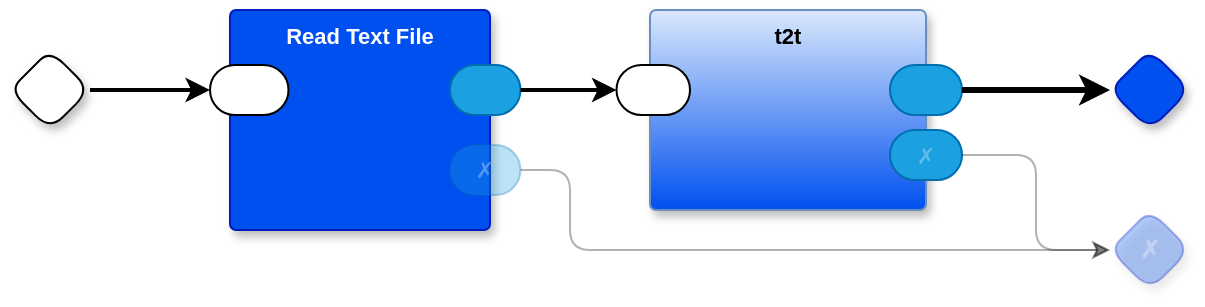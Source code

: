 <mxfile version="24.4.0" type="device" pages="2">
  <diagram id="Rfz-nHKzfFXtIfp8jGCo" name="main">
    <mxGraphModel dx="1069" dy="465" grid="1" gridSize="10" guides="1" tooltips="1" connect="1" arrows="1" fold="1" page="1" pageScale="1" pageWidth="850" pageHeight="1100" math="0" shadow="0">
      <root>
        <mxCell id="0" />
        <mxCell id="1" parent="0" />
        <mxCell id="_-YTuwWALcvk040Sg-yM-1" value="t2t" style="rounded=1;whiteSpace=wrap;html=1;container=1;recursiveResize=0;verticalAlign=top;arcSize=6;fontStyle=1;autosize=0;points=[];absoluteArcSize=1;shadow=1;strokeColor=#6c8ebf;fillColor=#dae8fc;fontFamily=Helvetica;fontSize=11;gradientColor=#0050EF;fontColor=default;" vertex="1" parent="1">
          <mxGeometry x="410" y="120" width="138" height="100" as="geometry">
            <mxRectangle x="-98" y="-1230" width="99" height="26" as="alternateBounds" />
          </mxGeometry>
        </mxCell>
        <mxCell id="_-YTuwWALcvk040Sg-yM-2" value="" style="rounded=1;whiteSpace=wrap;html=1;sketch=0;points=[[0,0.5,0,0,0],[1,0.5,0,0,0]];arcSize=50;fontFamily=Helvetica;fontSize=11;fontColor=default;" vertex="1" parent="_-YTuwWALcvk040Sg-yM-1">
          <mxGeometry x="-16.75" y="27.5" width="36.75" height="25" as="geometry" />
        </mxCell>
        <mxCell id="_-YTuwWALcvk040Sg-yM-3" value="" style="rounded=1;whiteSpace=wrap;html=1;sketch=0;points=[[0,0.5,0,0,0],[1,0.5,0,0,0]];fillColor=#1ba1e2;fontColor=#ffffff;strokeColor=#006EAF;arcSize=50;fontFamily=Helvetica;fontSize=11;" vertex="1" parent="_-YTuwWALcvk040Sg-yM-1">
          <mxGeometry x="120" y="27.5" width="36" height="25" as="geometry" />
        </mxCell>
        <mxCell id="_-YTuwWALcvk040Sg-yM-4" value="✗" style="rounded=1;whiteSpace=wrap;html=1;sketch=0;points=[[0,0.5,0,0,0],[1,0.5,0,0,0]];fillColor=#1ba1e2;fontColor=#ffffff;strokeColor=#006EAF;arcSize=50;fontFamily=Helvetica;fontSize=11;textOpacity=30;" vertex="1" parent="_-YTuwWALcvk040Sg-yM-1">
          <mxGeometry x="120" y="60" width="36" height="25" as="geometry" />
        </mxCell>
        <mxCell id="_-YTuwWALcvk040Sg-yM-5" value="" style="rhombus;whiteSpace=wrap;html=1;rounded=1;fontStyle=1;glass=0;sketch=0;fontSize=12;points=[[0,0.5,0,0,0],[0.5,0,0,0,0],[0.5,1,0,0,0],[1,0.5,0,0,0]];shadow=1;fontFamily=Helvetica;fontColor=default;" vertex="1" parent="1">
          <mxGeometry x="90" y="140" width="40" height="40" as="geometry" />
        </mxCell>
        <mxCell id="_-YTuwWALcvk040Sg-yM-6" value="" style="rhombus;whiteSpace=wrap;html=1;rounded=1;fontStyle=1;glass=0;sketch=0;fontSize=12;points=[[0,0.5,0,0,0],[0.5,0,0,0,0],[0.5,1,0,0,0],[1,0.5,0,0,0]];shadow=1;fillColor=#0050ef;fontColor=#ffffff;strokeColor=#001DBC;fontFamily=Helvetica;" vertex="1" parent="1">
          <mxGeometry x="640" y="140" width="40" height="40" as="geometry" />
        </mxCell>
        <mxCell id="_-YTuwWALcvk040Sg-yM-7" value="✗" style="rhombus;whiteSpace=wrap;html=1;rounded=1;fillColor=#0050ef;fontColor=#ffffff;strokeColor=#001DBC;fontStyle=1;glass=0;sketch=0;fontSize=12;points=[[0,0.5,0,0,0],[0.5,0,0,0,0],[0.5,1,0,0,0],[1,0.5,0,0,0]];shadow=1;opacity=30;textOpacity=30;" vertex="1" parent="1">
          <mxGeometry x="640" y="220" width="40" height="40" as="geometry" />
        </mxCell>
        <mxCell id="_-YTuwWALcvk040Sg-yM-8" style="edgeStyle=orthogonalEdgeStyle;rounded=0;orthogonalLoop=1;jettySize=auto;html=1;exitX=1;exitY=0.5;exitDx=0;exitDy=0;exitPerimeter=0;strokeWidth=3;" edge="1" parent="1" source="_-YTuwWALcvk040Sg-yM-3" target="_-YTuwWALcvk040Sg-yM-6">
          <mxGeometry relative="1" as="geometry" />
        </mxCell>
        <mxCell id="_-YTuwWALcvk040Sg-yM-9" style="edgeStyle=orthogonalEdgeStyle;rounded=1;orthogonalLoop=1;jettySize=auto;html=1;exitX=1;exitY=0.5;exitDx=0;exitDy=0;exitPerimeter=0;entryX=0;entryY=0.5;entryDx=0;entryDy=0;entryPerimeter=0;curved=0;opacity=30;" edge="1" parent="1" source="_-YTuwWALcvk040Sg-yM-4" target="_-YTuwWALcvk040Sg-yM-7">
          <mxGeometry relative="1" as="geometry" />
        </mxCell>
        <mxCell id="VGZLOjveox1qzQNJpgzl-1" value="Read Text File" style="rounded=1;whiteSpace=wrap;html=1;sketch=0;container=1;recursiveResize=0;verticalAlign=top;arcSize=6;fontStyle=1;autosize=0;points=[];absoluteArcSize=1;shadow=1;strokeColor=#001DBC;fillColor=#0050ef;fontColor=#ffffff;fontFamily=Helvetica;fontSize=11;" vertex="1" parent="1">
          <mxGeometry x="200" y="120" width="130" height="110" as="geometry">
            <mxRectangle x="-98" y="-1230" width="99" height="26" as="alternateBounds" />
          </mxGeometry>
        </mxCell>
        <mxCell id="VGZLOjveox1qzQNJpgzl-2" value="" style="rounded=1;whiteSpace=wrap;html=1;sketch=0;points=[[0,0.5,0,0,0],[1,0.5,0,0,0]];arcSize=50;fontFamily=Helvetica;fontSize=11;fontColor=default;" vertex="1" parent="VGZLOjveox1qzQNJpgzl-1">
          <mxGeometry x="-10" y="27.5" width="39.25" height="25" as="geometry" />
        </mxCell>
        <mxCell id="VGZLOjveox1qzQNJpgzl-3" value="" style="rounded=1;whiteSpace=wrap;html=1;sketch=0;points=[[0,0.5,0,0,0],[1,0.5,0,0,0]];fillColor=#1ba1e2;fontColor=#ffffff;strokeColor=#006EAF;arcSize=50;fontFamily=Helvetica;fontSize=11;" vertex="1" parent="VGZLOjveox1qzQNJpgzl-1">
          <mxGeometry x="110" y="27.5" width="35.25" height="25" as="geometry" />
        </mxCell>
        <mxCell id="VGZLOjveox1qzQNJpgzl-4" value="✗" style="rounded=1;whiteSpace=wrap;html=1;sketch=0;points=[[0,0.5,0,0,0],[1,0.5,0,0,0]];fillColor=#1ba1e2;fontColor=#ffffff;strokeColor=#006EAF;arcSize=50;fontFamily=Helvetica;fontSize=11;textOpacity=30;opacity=30;" vertex="1" parent="VGZLOjveox1qzQNJpgzl-1">
          <mxGeometry x="110" y="67.5" width="35.25" height="25" as="geometry" />
        </mxCell>
        <mxCell id="VGZLOjveox1qzQNJpgzl-5" style="edgeStyle=orthogonalEdgeStyle;rounded=0;orthogonalLoop=1;jettySize=auto;html=1;exitX=1;exitY=0.5;exitDx=0;exitDy=0;exitPerimeter=0;entryX=0;entryY=0.5;entryDx=0;entryDy=0;entryPerimeter=0;strokeWidth=2;" edge="1" parent="1" source="_-YTuwWALcvk040Sg-yM-5" target="VGZLOjveox1qzQNJpgzl-2">
          <mxGeometry relative="1" as="geometry" />
        </mxCell>
        <mxCell id="VGZLOjveox1qzQNJpgzl-6" style="edgeStyle=orthogonalEdgeStyle;rounded=0;orthogonalLoop=1;jettySize=auto;html=1;exitX=1;exitY=0.5;exitDx=0;exitDy=0;exitPerimeter=0;strokeWidth=2;" edge="1" parent="1" source="VGZLOjveox1qzQNJpgzl-3" target="_-YTuwWALcvk040Sg-yM-2">
          <mxGeometry relative="1" as="geometry" />
        </mxCell>
        <mxCell id="VGZLOjveox1qzQNJpgzl-7" style="edgeStyle=orthogonalEdgeStyle;rounded=1;orthogonalLoop=1;jettySize=auto;html=1;exitX=1;exitY=0.5;exitDx=0;exitDy=0;exitPerimeter=0;entryX=0;entryY=0.5;entryDx=0;entryDy=0;entryPerimeter=0;curved=0;opacity=30;" edge="1" parent="1" source="VGZLOjveox1qzQNJpgzl-4" target="_-YTuwWALcvk040Sg-yM-7">
          <mxGeometry relative="1" as="geometry">
            <Array as="points">
              <mxPoint x="370" y="200" />
              <mxPoint x="370" y="240" />
            </Array>
          </mxGeometry>
        </mxCell>
      </root>
    </mxGraphModel>
  </diagram>
  <diagram name="t2t" id="IVkmqNRIPyn7o2C7Jiq4">
    <mxGraphModel dx="1069" dy="465" grid="1" gridSize="10" guides="1" tooltips="1" connect="1" arrows="1" fold="1" page="1" pageScale="1" pageWidth="850" pageHeight="1100" math="0" shadow="0">
      <root>
        <mxCell id="0" />
        <mxCell id="1" parent="0" />
        <mxCell id="CzOqulaSszRgKVcybotP-1" value="Transpile" style="rounded=1;whiteSpace=wrap;sketch=0;container=1;recursiveResize=0;verticalAlign=top;arcSize=6;fontStyle=1;autosize=0;points=[];absoluteArcSize=1;shadow=1;strokeColor=#001DBC;fillColor=#0050ef;fontColor=#ffffff;fontFamily=Helvetica;fontSize=11;" vertex="1" parent="1">
          <mxGeometry x="490" y="50" width="130" height="210" as="geometry">
            <mxRectangle x="-98" y="-1230" width="99" height="26" as="alternateBounds" />
          </mxGeometry>
        </mxCell>
        <mxCell id="CzOqulaSszRgKVcybotP-2" value="ohmfn" style="rounded=1;whiteSpace=wrap;sketch=0;points=[[0,0.5,0,0,0],[1,0.5,0,0,0]];arcSize=50;fontFamily=Helvetica;fontSize=11;fontColor=default;fontStyle=0" vertex="1" parent="CzOqulaSszRgKVcybotP-1">
          <mxGeometry x="-17" y="57.5" width="66" height="25" as="geometry" />
        </mxCell>
        <mxCell id="CzOqulaSszRgKVcybotP-3" value="" style="rounded=1;whiteSpace=wrap;sketch=0;points=[[0,0.5,0,0,0],[1,0.5,0,0,0]];fillColor=#1ba1e2;fontColor=#ffffff;strokeColor=#006EAF;arcSize=50;fontFamily=Helvetica;fontSize=11;" vertex="1" parent="CzOqulaSszRgKVcybotP-1">
          <mxGeometry x="100" y="27.5" width="35.25" height="25" as="geometry" />
        </mxCell>
        <mxCell id="CzOqulaSszRgKVcybotP-4" value="✗" style="rounded=1;whiteSpace=wrap;sketch=0;points=[[0,0.5,0,0,0],[1,0.5,0,0,0]];fillColor=#1ba1e2;fontColor=#ffffff;strokeColor=#006EAF;arcSize=50;fontFamily=Helvetica;fontSize=11;textOpacity=30;" vertex="1" parent="CzOqulaSszRgKVcybotP-1">
          <mxGeometry x="100" y="67.5" width="35.25" height="25" as="geometry" />
        </mxCell>
        <mxCell id="CzOqulaSszRgKVcybotP-5" value="rwrfn" style="rounded=1;whiteSpace=wrap;sketch=0;points=[[0,0.5,0,0,0],[1,0.5,0,0,0]];arcSize=50;fontFamily=Helvetica;fontSize=11;fontColor=default;" vertex="1" parent="CzOqulaSszRgKVcybotP-1">
          <mxGeometry x="-17" y="92.5" width="66" height="25" as="geometry" />
        </mxCell>
        <mxCell id="CzOqulaSszRgKVcybotP-6" value="input" style="rounded=1;whiteSpace=wrap;sketch=0;points=[[0,0.5,0,0,0],[1,0.5,0,0,0]];arcSize=50;fontFamily=Helvetica;fontSize=11;fontColor=default;" vertex="1" parent="CzOqulaSszRgKVcybotP-1">
          <mxGeometry x="-17" y="167.5" width="66" height="25" as="geometry" />
        </mxCell>
        <mxCell id="CzOqulaSszRgKVcybotP-7" value="grammar name" style="rounded=1;whiteSpace=wrap;sketch=0;points=[[0,0.5,0,0,0],[1,0.5,0,0,0]];arcSize=50;fontFamily=Helvetica;fontSize=11;fontColor=default;" vertex="1" parent="CzOqulaSszRgKVcybotP-1">
          <mxGeometry x="-16" y="27.5" width="66" height="25" as="geometry" />
        </mxCell>
        <mxCell id="CzOqulaSszRgKVcybotP-8" value="rwrsupportfn" style="rounded=1;whiteSpace=wrap;sketch=0;points=[[0,0.5,0,0,0],[1,0.5,0,0,0]];arcSize=50;fontFamily=Helvetica;fontSize=11;fontColor=default;" vertex="1" parent="CzOqulaSszRgKVcybotP-1">
          <mxGeometry x="-17" y="127.5" width="66" height="25" as="geometry" />
        </mxCell>
        <mxCell id="CzOqulaSszRgKVcybotP-9" value="" style="edgeStyle=orthogonalEdgeStyle;shape=connector;rounded=1;jumpStyle=arc;orthogonalLoop=1;jettySize=auto;exitX=1;exitY=0.5;exitDx=0;exitDy=0;exitPerimeter=0;entryX=0;entryY=0.5;entryDx=0;entryDy=0;entryPerimeter=0;labelBackgroundColor=default;strokeColor=#666666;strokeWidth=2;fontFamily=Helvetica;fontSize=11;fontColor=default;endArrow=classic;fillColor=#f5f5f5;opacity=90;" edge="1" parent="1" source="CzOqulaSszRgKVcybotP-3" target="CzOqulaSszRgKVcybotP-28">
          <mxGeometry relative="1" as="geometry">
            <mxPoint x="740" y="90" as="targetPoint" />
          </mxGeometry>
        </mxCell>
        <mxCell id="CzOqulaSszRgKVcybotP-10" value="" style="edgeStyle=orthogonalEdgeStyle;shape=connector;rounded=1;jumpStyle=arc;orthogonalLoop=1;jettySize=auto;exitX=1;exitY=0.5;exitDx=0;exitDy=0;exitPerimeter=0;entryX=0;entryY=0.5;entryDx=0;entryDy=0;entryPerimeter=0;labelBackgroundColor=default;strokeColor=#666666;strokeWidth=1;fontFamily=Helvetica;fontSize=11;fontColor=default;endArrow=classic;fillColor=#f5f5f5;opacity=90;" edge="1" parent="1" source="CzOqulaSszRgKVcybotP-4" target="CzOqulaSszRgKVcybotP-29">
          <mxGeometry relative="1" as="geometry">
            <mxPoint x="740" y="270" as="targetPoint" />
          </mxGeometry>
        </mxCell>
        <mxCell id="CzOqulaSszRgKVcybotP-11" value="&#39;t2t" style="rounded=1;whiteSpace=wrap;sketch=0;container=1;recursiveResize=0;verticalAlign=middle;arcSize=6;fontStyle=1;autosize=0;points=[];absoluteArcSize=1;shadow=0;strokeColor=#6c8ebf;fillColor=#dae8fc;fontFamily=Helvetica;fontSize=11;gradientColor=#E6E6E6;" vertex="1" parent="1">
          <mxGeometry x="210" y="80" width="110" height="20" as="geometry">
            <mxRectangle x="-98" y="-1230" width="99" height="26" as="alternateBounds" />
          </mxGeometry>
        </mxCell>
        <mxCell id="CzOqulaSszRgKVcybotP-12" value="" style="rounded=1;whiteSpace=wrap;sketch=0;points=[[0,0.5,0,0,0],[1,0.5,0,0,0]];arcSize=50;fontFamily=Helvetica;fontSize=11;fontColor=default;" vertex="1" parent="CzOqulaSszRgKVcybotP-11">
          <mxGeometry x="100" y="3.75" width="20" height="12.5" as="geometry" />
        </mxCell>
        <mxCell id="CzOqulaSszRgKVcybotP-13" value="" style="rounded=1;whiteSpace=wrap;sketch=0;points=[[0,0.5,0,0,0],[1,0.5,0,0,0]];arcSize=50;fontFamily=Helvetica;fontSize=11;fontColor=default;" vertex="1" parent="CzOqulaSszRgKVcybotP-11">
          <mxGeometry x="-10" y="3.75" width="20" height="12.5" as="geometry" />
        </mxCell>
        <mxCell id="CzOqulaSszRgKVcybotP-14" value="&#39;null.js" style="rounded=1;whiteSpace=wrap;sketch=0;container=1;recursiveResize=0;verticalAlign=middle;arcSize=6;fontStyle=1;autosize=0;points=[];absoluteArcSize=1;shadow=0;strokeColor=#6c8ebf;fillColor=#dae8fc;fontFamily=Helvetica;fontSize=11;gradientColor=#E6E6E6;" vertex="1" parent="1">
          <mxGeometry x="200" y="180" width="200" height="20" as="geometry">
            <mxRectangle x="-98" y="-1230" width="99" height="26" as="alternateBounds" />
          </mxGeometry>
        </mxCell>
        <mxCell id="CzOqulaSszRgKVcybotP-15" value="" style="rounded=1;whiteSpace=wrap;sketch=0;points=[[0,0.5,0,0,0],[1,0.5,0,0,0]];arcSize=50;fontFamily=Helvetica;fontSize=11;fontColor=default;" vertex="1" parent="CzOqulaSszRgKVcybotP-14">
          <mxGeometry x="190" y="3.75" width="20" height="12.5" as="geometry" />
        </mxCell>
        <mxCell id="CzOqulaSszRgKVcybotP-16" value="" style="rounded=1;whiteSpace=wrap;sketch=0;points=[[0,0.5,0,0,0],[1,0.5,0,0,0]];arcSize=50;fontFamily=Helvetica;fontSize=11;fontColor=default;" vertex="1" parent="CzOqulaSszRgKVcybotP-14">
          <mxGeometry x="-10" y="3.75" width="20" height="12.5" as="geometry" />
        </mxCell>
        <mxCell id="CzOqulaSszRgKVcybotP-17" value="" style="edgeStyle=orthogonalEdgeStyle;shape=connector;rounded=1;orthogonalLoop=1;jettySize=auto;entryX=0;entryY=0.5;entryDx=0;entryDy=0;entryPerimeter=0;labelBackgroundColor=default;strokeColor=default;strokeWidth=2;align=center;verticalAlign=middle;fontFamily=Helvetica;fontSize=11;fontColor=default;endArrow=classic;" edge="1" parent="1" source="CzOqulaSszRgKVcybotP-15" target="CzOqulaSszRgKVcybotP-8">
          <mxGeometry relative="1" as="geometry" />
        </mxCell>
        <mxCell id="CzOqulaSszRgKVcybotP-18" value="&#39;t2t.ohm" style="rounded=1;whiteSpace=wrap;sketch=0;container=1;recursiveResize=0;verticalAlign=middle;arcSize=6;fontStyle=1;autosize=0;points=[];absoluteArcSize=1;shadow=0;strokeColor=#6c8ebf;fillColor=#dae8fc;fontFamily=Helvetica;fontSize=11;gradientColor=#E6E6E6;" vertex="1" parent="1">
          <mxGeometry x="200" y="110" width="200" height="20" as="geometry">
            <mxRectangle x="-98" y="-1230" width="99" height="26" as="alternateBounds" />
          </mxGeometry>
        </mxCell>
        <mxCell id="CzOqulaSszRgKVcybotP-19" value="" style="rounded=1;whiteSpace=wrap;sketch=0;points=[[0,0.5,0,0,0],[1,0.5,0,0,0]];arcSize=50;fontFamily=Helvetica;fontSize=11;fontColor=default;" vertex="1" parent="CzOqulaSszRgKVcybotP-18">
          <mxGeometry x="190" y="3.75" width="20" height="12.5" as="geometry" />
        </mxCell>
        <mxCell id="CzOqulaSszRgKVcybotP-20" value="" style="rounded=1;whiteSpace=wrap;sketch=0;points=[[0,0.5,0,0,0],[1,0.5,0,0,0]];arcSize=50;fontFamily=Helvetica;fontSize=11;fontColor=default;" vertex="1" parent="CzOqulaSszRgKVcybotP-18">
          <mxGeometry x="-10" y="3.75" width="20" height="12.5" as="geometry" />
        </mxCell>
        <mxCell id="CzOqulaSszRgKVcybotP-21" value="" style="edgeStyle=orthogonalEdgeStyle;shape=connector;rounded=1;orthogonalLoop=1;jettySize=auto;exitX=1;exitY=0.5;exitDx=0;exitDy=0;exitPerimeter=0;entryX=0;entryY=0.5;entryDx=0;entryDy=0;entryPerimeter=0;labelBackgroundColor=default;strokeColor=default;strokeWidth=2;align=center;verticalAlign=middle;fontFamily=Helvetica;fontSize=11;fontColor=default;endArrow=classic;" edge="1" parent="1" source="CzOqulaSszRgKVcybotP-19" target="CzOqulaSszRgKVcybotP-2">
          <mxGeometry relative="1" as="geometry">
            <Array as="points">
              <mxPoint x="440" y="120" />
              <mxPoint x="440" y="120" />
            </Array>
          </mxGeometry>
        </mxCell>
        <mxCell id="CzOqulaSszRgKVcybotP-22" value="&#39;t2t.rwr" style="rounded=1;whiteSpace=wrap;sketch=0;container=1;recursiveResize=0;verticalAlign=middle;arcSize=6;fontStyle=1;autosize=0;points=[];absoluteArcSize=1;shadow=0;strokeColor=#6c8ebf;fillColor=#dae8fc;fontFamily=Helvetica;fontSize=11;gradientColor=#E6E6E6;" vertex="1" parent="1">
          <mxGeometry x="200" y="145" width="200" height="20" as="geometry">
            <mxRectangle x="-98" y="-1230" width="99" height="26" as="alternateBounds" />
          </mxGeometry>
        </mxCell>
        <mxCell id="CzOqulaSszRgKVcybotP-23" value="" style="rounded=1;whiteSpace=wrap;sketch=0;points=[[0,0.5,0,0,0],[1,0.5,0,0,0]];arcSize=50;fontFamily=Helvetica;fontSize=11;fontColor=default;" vertex="1" parent="CzOqulaSszRgKVcybotP-22">
          <mxGeometry x="190" y="3.75" width="20" height="12.5" as="geometry" />
        </mxCell>
        <mxCell id="CzOqulaSszRgKVcybotP-24" value="" style="rounded=1;whiteSpace=wrap;sketch=0;points=[[0,0.5,0,0,0],[1,0.5,0,0,0]];arcSize=50;fontFamily=Helvetica;fontSize=11;fontColor=default;" vertex="1" parent="CzOqulaSszRgKVcybotP-22">
          <mxGeometry x="-10" y="3.75" width="20" height="12.5" as="geometry" />
        </mxCell>
        <mxCell id="CzOqulaSszRgKVcybotP-25" value="" style="edgeStyle=orthogonalEdgeStyle;shape=connector;rounded=1;orthogonalLoop=1;jettySize=auto;labelBackgroundColor=default;strokeColor=default;strokeWidth=2;align=center;verticalAlign=middle;fontFamily=Helvetica;fontSize=11;fontColor=default;endArrow=classic;" edge="1" parent="1" source="CzOqulaSszRgKVcybotP-23" target="CzOqulaSszRgKVcybotP-5">
          <mxGeometry relative="1" as="geometry" />
        </mxCell>
        <mxCell id="CzOqulaSszRgKVcybotP-26" value="" style="edgeStyle=orthogonalEdgeStyle;shape=connector;rounded=1;orthogonalLoop=1;jettySize=auto;exitX=1;exitY=0.5;exitDx=0;exitDy=0;exitPerimeter=0;entryX=0;entryY=0.5;entryDx=0;entryDy=0;entryPerimeter=0;labelBackgroundColor=default;strokeColor=default;strokeWidth=2;align=center;verticalAlign=middle;fontFamily=Helvetica;fontSize=11;fontColor=default;endArrow=classic;" edge="1" parent="1" source="CzOqulaSszRgKVcybotP-12" target="CzOqulaSszRgKVcybotP-7">
          <mxGeometry relative="1" as="geometry" />
        </mxCell>
        <mxCell id="CzOqulaSszRgKVcybotP-27" value="" style="rhombus;whiteSpace=wrap;rounded=1;fontStyle=1;glass=0;sketch=0;fontSize=12;points=[[0,0.5,0,0,0],[0.5,0,0,0,0],[0.5,1,0,0,0],[1,0.5,0,0,0]];shadow=1;fontFamily=Helvetica;fontColor=default;labelBackgroundColor=none;" vertex="1" parent="1">
          <mxGeometry x="50" y="210" width="40" height="40" as="geometry" />
        </mxCell>
        <mxCell id="CzOqulaSszRgKVcybotP-28" value="" style="rhombus;whiteSpace=wrap;rounded=1;fontStyle=1;glass=0;sketch=0;fontSize=12;points=[[0,0.5,0,0,0],[0.5,0,0,0,0],[0.5,1,0,0,0],[1,0.5,0,0,0]];shadow=1;fillColor=#0050ef;fontColor=#ffffff;strokeColor=#001DBC;fontFamily=Helvetica;labelBackgroundColor=none;" vertex="1" parent="1">
          <mxGeometry x="710" y="70" width="40" height="40" as="geometry" />
        </mxCell>
        <mxCell id="CzOqulaSszRgKVcybotP-29" value="✗" style="rhombus;whiteSpace=wrap;rounded=1;fillColor=#0050ef;fontColor=#ffffff;strokeColor=#001DBC;fontStyle=1;glass=0;sketch=0;fontSize=12;points=[[0,0.5,0,0,0],[0.5,0,0,0,0],[0.5,1,0,0,0],[1,0.5,0,0,0]];shadow=1;opacity=30;textOpacity=30;labelBackgroundColor=none;" vertex="1" parent="1">
          <mxGeometry x="710" y="230" width="40" height="40" as="geometry" />
        </mxCell>
        <mxCell id="CzOqulaSszRgKVcybotP-30" value="" style="edgeStyle=orthogonalEdgeStyle;rounded=1;orthogonalLoop=1;jettySize=auto;exitX=1;exitY=0.5;exitDx=0;exitDy=0;exitPerimeter=0;entryX=0;entryY=0.5;entryDx=0;entryDy=0;entryPerimeter=0;curved=0;opacity=30;" edge="1" parent="1" source="CzOqulaSszRgKVcybotP-27" target="CzOqulaSszRgKVcybotP-13">
          <mxGeometry relative="1" as="geometry">
            <Array as="points">
              <mxPoint x="140" y="230" />
              <mxPoint x="140" y="90" />
            </Array>
          </mxGeometry>
        </mxCell>
        <mxCell id="CzOqulaSszRgKVcybotP-31" value="" style="edgeStyle=orthogonalEdgeStyle;curved=0;rounded=1;orthogonalLoop=1;jettySize=auto;exitX=1;exitY=0.5;exitDx=0;exitDy=0;exitPerimeter=0;entryX=0;entryY=0.5;entryDx=0;entryDy=0;entryPerimeter=0;opacity=30;strokeColor=default;align=center;verticalAlign=middle;fontFamily=Helvetica;fontSize=11;fontColor=default;labelBackgroundColor=default;endArrow=classic;" edge="1" parent="1" source="CzOqulaSszRgKVcybotP-27" target="CzOqulaSszRgKVcybotP-20">
          <mxGeometry relative="1" as="geometry" />
        </mxCell>
        <mxCell id="CzOqulaSszRgKVcybotP-32" value="" style="edgeStyle=orthogonalEdgeStyle;curved=0;rounded=1;orthogonalLoop=1;jettySize=auto;exitX=1;exitY=0.5;exitDx=0;exitDy=0;exitPerimeter=0;entryX=0;entryY=0.5;entryDx=0;entryDy=0;entryPerimeter=0;opacity=30;strokeColor=default;align=center;verticalAlign=middle;fontFamily=Helvetica;fontSize=11;fontColor=default;labelBackgroundColor=default;endArrow=classic;" edge="1" parent="1" source="CzOqulaSszRgKVcybotP-27" target="CzOqulaSszRgKVcybotP-24">
          <mxGeometry relative="1" as="geometry" />
        </mxCell>
        <mxCell id="CzOqulaSszRgKVcybotP-33" value="" style="edgeStyle=orthogonalEdgeStyle;curved=0;rounded=1;orthogonalLoop=1;jettySize=auto;exitX=1;exitY=0.5;exitDx=0;exitDy=0;exitPerimeter=0;entryX=0;entryY=0.5;entryDx=0;entryDy=0;entryPerimeter=0;opacity=30;strokeColor=default;align=center;verticalAlign=middle;fontFamily=Helvetica;fontSize=11;fontColor=default;labelBackgroundColor=default;endArrow=classic;" edge="1" parent="1" source="CzOqulaSszRgKVcybotP-27" target="CzOqulaSszRgKVcybotP-16">
          <mxGeometry relative="1" as="geometry" />
        </mxCell>
        <mxCell id="CzOqulaSszRgKVcybotP-34" value="" style="edgeStyle=orthogonalEdgeStyle;curved=0;rounded=1;orthogonalLoop=1;jettySize=auto;exitX=1;exitY=0.5;exitDx=0;exitDy=0;exitPerimeter=0;entryX=0;entryY=0.5;entryDx=0;entryDy=0;entryPerimeter=0;strokeColor=default;align=center;verticalAlign=middle;fontFamily=Helvetica;fontSize=11;fontColor=default;labelBackgroundColor=default;endArrow=classic;strokeWidth=2;" edge="1" parent="1" source="CzOqulaSszRgKVcybotP-27" target="CzOqulaSszRgKVcybotP-6">
          <mxGeometry relative="1" as="geometry" />
        </mxCell>
      </root>
    </mxGraphModel>
  </diagram>
</mxfile>
